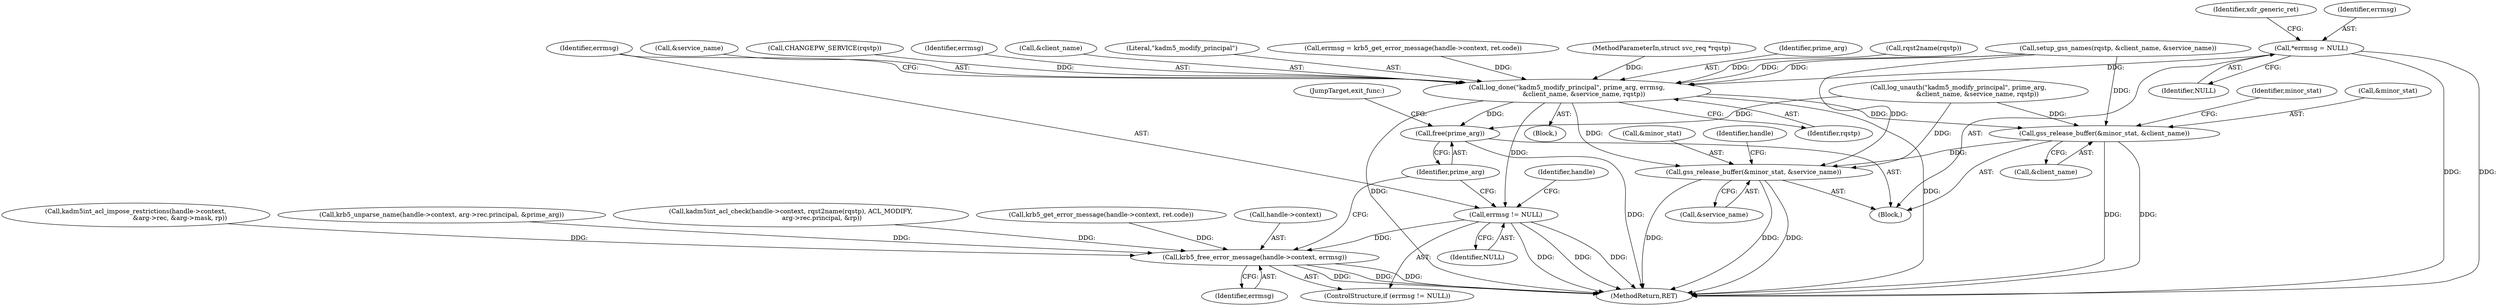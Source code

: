 digraph "0_krb5_83ed75feba32e46f736fcce0d96a0445f29b96c2_16@pointer" {
"1000118" [label="(Call,*errmsg = NULL)"];
"1000262" [label="(Call,log_done(\"kadm5_modify_principal\", prime_arg, errmsg,\n                 &client_name, &service_name, rqstp))"];
"1000272" [label="(Call,errmsg != NULL)"];
"1000275" [label="(Call,krb5_free_error_message(handle->context, errmsg))"];
"1000280" [label="(Call,free(prime_arg))"];
"1000283" [label="(Call,gss_release_buffer(&minor_stat, &client_name))"];
"1000288" [label="(Call,gss_release_buffer(&minor_stat, &service_name))"];
"1000122" [label="(Identifier,xdr_generic_ret)"];
"1000263" [label="(Literal,\"kadm5_modify_principal\")"];
"1000150" [label="(Call,setup_gss_names(rqstp, &client_name, &service_name))"];
"1000203" [label="(Call,kadm5int_acl_impose_restrictions(handle->context,\n                                            &arg->rec, &arg->mask, rp))"];
"1000276" [label="(Call,handle->context)"];
"1000289" [label="(Call,&minor_stat)"];
"1000119" [label="(Identifier,errmsg)"];
"1000286" [label="(Call,&client_name)"];
"1000231" [label="(Block,)"];
"1000275" [label="(Call,krb5_free_error_message(handle->context, errmsg))"];
"1000282" [label="(JumpTarget,exit_func:)"];
"1000271" [label="(ControlStructure,if (errmsg != NULL))"];
"1000290" [label="(Identifier,minor_stat)"];
"1000284" [label="(Call,&minor_stat)"];
"1000279" [label="(Identifier,errmsg)"];
"1000281" [label="(Identifier,prime_arg)"];
"1000165" [label="(Call,krb5_unparse_name(handle->context, arg->rec.principal, &prime_arg))"];
"1000253" [label="(Call,errmsg = krb5_get_error_message(handle->context, ret.code))"];
"1000118" [label="(Call,*errmsg = NULL)"];
"1000189" [label="(Call,kadm5int_acl_check(handle->context, rqst2name(rqstp), ACL_MODIFY,\n                               arg->rec.principal, &rp))"];
"1000222" [label="(Call,log_unauth(\"kadm5_modify_principal\", prime_arg,\n                   &client_name, &service_name, rqstp))"];
"1000291" [label="(Call,&service_name)"];
"1000294" [label="(Identifier,handle)"];
"1000193" [label="(Call,rqst2name(rqstp))"];
"1000103" [label="(Block,)"];
"1000283" [label="(Call,gss_release_buffer(&minor_stat, &client_name))"];
"1000280" [label="(Call,free(prime_arg))"];
"1000102" [label="(MethodParameterIn,struct svc_req *rqstp)"];
"1000262" [label="(Call,log_done(\"kadm5_modify_principal\", prime_arg, errmsg,\n                 &client_name, &service_name, rqstp))"];
"1000255" [label="(Call,krb5_get_error_message(handle->context, ret.code))"];
"1000273" [label="(Identifier,errmsg)"];
"1000270" [label="(Identifier,rqstp)"];
"1000277" [label="(Identifier,handle)"];
"1000264" [label="(Identifier,prime_arg)"];
"1000268" [label="(Call,&service_name)"];
"1000185" [label="(Call,CHANGEPW_SERVICE(rqstp))"];
"1000298" [label="(MethodReturn,RET)"];
"1000120" [label="(Identifier,NULL)"];
"1000265" [label="(Identifier,errmsg)"];
"1000272" [label="(Call,errmsg != NULL)"];
"1000274" [label="(Identifier,NULL)"];
"1000288" [label="(Call,gss_release_buffer(&minor_stat, &service_name))"];
"1000266" [label="(Call,&client_name)"];
"1000118" -> "1000103"  [label="AST: "];
"1000118" -> "1000120"  [label="CFG: "];
"1000119" -> "1000118"  [label="AST: "];
"1000120" -> "1000118"  [label="AST: "];
"1000122" -> "1000118"  [label="CFG: "];
"1000118" -> "1000298"  [label="DDG: "];
"1000118" -> "1000298"  [label="DDG: "];
"1000118" -> "1000262"  [label="DDG: "];
"1000262" -> "1000231"  [label="AST: "];
"1000262" -> "1000270"  [label="CFG: "];
"1000263" -> "1000262"  [label="AST: "];
"1000264" -> "1000262"  [label="AST: "];
"1000265" -> "1000262"  [label="AST: "];
"1000266" -> "1000262"  [label="AST: "];
"1000268" -> "1000262"  [label="AST: "];
"1000270" -> "1000262"  [label="AST: "];
"1000273" -> "1000262"  [label="CFG: "];
"1000262" -> "1000298"  [label="DDG: "];
"1000262" -> "1000298"  [label="DDG: "];
"1000253" -> "1000262"  [label="DDG: "];
"1000150" -> "1000262"  [label="DDG: "];
"1000150" -> "1000262"  [label="DDG: "];
"1000185" -> "1000262"  [label="DDG: "];
"1000193" -> "1000262"  [label="DDG: "];
"1000102" -> "1000262"  [label="DDG: "];
"1000262" -> "1000272"  [label="DDG: "];
"1000262" -> "1000280"  [label="DDG: "];
"1000262" -> "1000283"  [label="DDG: "];
"1000262" -> "1000288"  [label="DDG: "];
"1000272" -> "1000271"  [label="AST: "];
"1000272" -> "1000274"  [label="CFG: "];
"1000273" -> "1000272"  [label="AST: "];
"1000274" -> "1000272"  [label="AST: "];
"1000277" -> "1000272"  [label="CFG: "];
"1000281" -> "1000272"  [label="CFG: "];
"1000272" -> "1000298"  [label="DDG: "];
"1000272" -> "1000298"  [label="DDG: "];
"1000272" -> "1000298"  [label="DDG: "];
"1000272" -> "1000275"  [label="DDG: "];
"1000275" -> "1000271"  [label="AST: "];
"1000275" -> "1000279"  [label="CFG: "];
"1000276" -> "1000275"  [label="AST: "];
"1000279" -> "1000275"  [label="AST: "];
"1000281" -> "1000275"  [label="CFG: "];
"1000275" -> "1000298"  [label="DDG: "];
"1000275" -> "1000298"  [label="DDG: "];
"1000275" -> "1000298"  [label="DDG: "];
"1000189" -> "1000275"  [label="DDG: "];
"1000165" -> "1000275"  [label="DDG: "];
"1000255" -> "1000275"  [label="DDG: "];
"1000203" -> "1000275"  [label="DDG: "];
"1000280" -> "1000103"  [label="AST: "];
"1000280" -> "1000281"  [label="CFG: "];
"1000281" -> "1000280"  [label="AST: "];
"1000282" -> "1000280"  [label="CFG: "];
"1000280" -> "1000298"  [label="DDG: "];
"1000222" -> "1000280"  [label="DDG: "];
"1000283" -> "1000103"  [label="AST: "];
"1000283" -> "1000286"  [label="CFG: "];
"1000284" -> "1000283"  [label="AST: "];
"1000286" -> "1000283"  [label="AST: "];
"1000290" -> "1000283"  [label="CFG: "];
"1000283" -> "1000298"  [label="DDG: "];
"1000283" -> "1000298"  [label="DDG: "];
"1000222" -> "1000283"  [label="DDG: "];
"1000150" -> "1000283"  [label="DDG: "];
"1000283" -> "1000288"  [label="DDG: "];
"1000288" -> "1000103"  [label="AST: "];
"1000288" -> "1000291"  [label="CFG: "];
"1000289" -> "1000288"  [label="AST: "];
"1000291" -> "1000288"  [label="AST: "];
"1000294" -> "1000288"  [label="CFG: "];
"1000288" -> "1000298"  [label="DDG: "];
"1000288" -> "1000298"  [label="DDG: "];
"1000288" -> "1000298"  [label="DDG: "];
"1000222" -> "1000288"  [label="DDG: "];
"1000150" -> "1000288"  [label="DDG: "];
}

